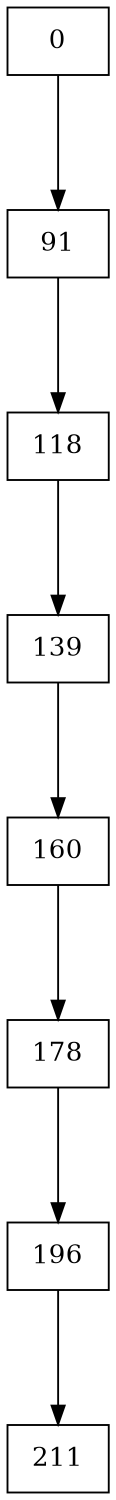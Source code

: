digraph signature_tree {
	nodesep=0.5 rankdir=TB ranksep=1 size="10,10"
	node [shape=rectangle]
	0 [label=0]
	0 -> 91
	91 [label=91]
	91 -> 118
	118 [label=118]
	118 -> 139
	139 [label=139]
	139 -> 160
	160 [label=160]
	160 -> 178
	178 [label=178]
	178 -> 196
	196 [label=196]
	196 -> 211
	211 [label=211]
}

